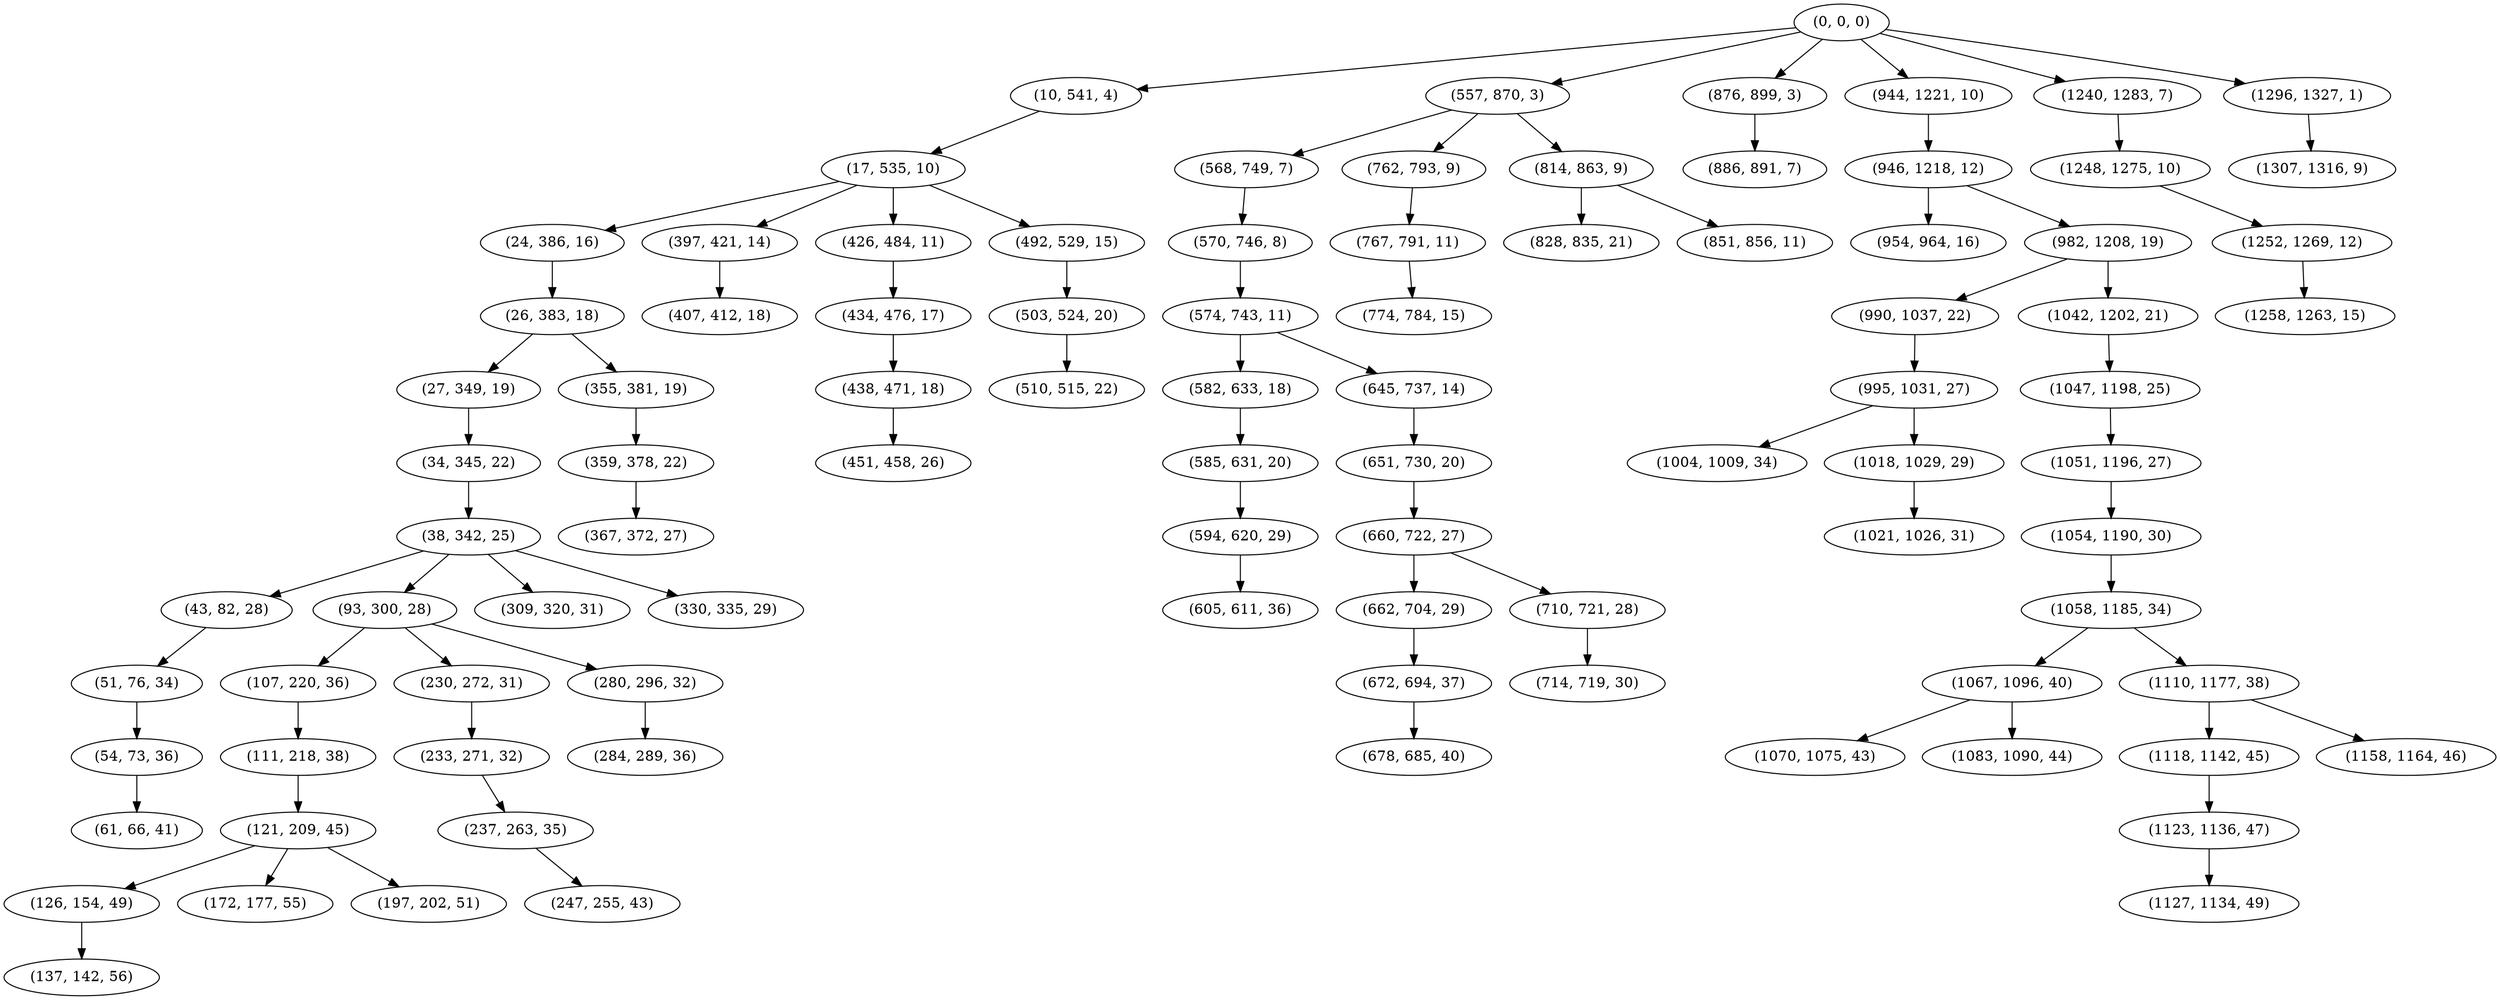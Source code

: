 digraph tree {
    "(0, 0, 0)";
    "(10, 541, 4)";
    "(17, 535, 10)";
    "(24, 386, 16)";
    "(26, 383, 18)";
    "(27, 349, 19)";
    "(34, 345, 22)";
    "(38, 342, 25)";
    "(43, 82, 28)";
    "(51, 76, 34)";
    "(54, 73, 36)";
    "(61, 66, 41)";
    "(93, 300, 28)";
    "(107, 220, 36)";
    "(111, 218, 38)";
    "(121, 209, 45)";
    "(126, 154, 49)";
    "(137, 142, 56)";
    "(172, 177, 55)";
    "(197, 202, 51)";
    "(230, 272, 31)";
    "(233, 271, 32)";
    "(237, 263, 35)";
    "(247, 255, 43)";
    "(280, 296, 32)";
    "(284, 289, 36)";
    "(309, 320, 31)";
    "(330, 335, 29)";
    "(355, 381, 19)";
    "(359, 378, 22)";
    "(367, 372, 27)";
    "(397, 421, 14)";
    "(407, 412, 18)";
    "(426, 484, 11)";
    "(434, 476, 17)";
    "(438, 471, 18)";
    "(451, 458, 26)";
    "(492, 529, 15)";
    "(503, 524, 20)";
    "(510, 515, 22)";
    "(557, 870, 3)";
    "(568, 749, 7)";
    "(570, 746, 8)";
    "(574, 743, 11)";
    "(582, 633, 18)";
    "(585, 631, 20)";
    "(594, 620, 29)";
    "(605, 611, 36)";
    "(645, 737, 14)";
    "(651, 730, 20)";
    "(660, 722, 27)";
    "(662, 704, 29)";
    "(672, 694, 37)";
    "(678, 685, 40)";
    "(710, 721, 28)";
    "(714, 719, 30)";
    "(762, 793, 9)";
    "(767, 791, 11)";
    "(774, 784, 15)";
    "(814, 863, 9)";
    "(828, 835, 21)";
    "(851, 856, 11)";
    "(876, 899, 3)";
    "(886, 891, 7)";
    "(944, 1221, 10)";
    "(946, 1218, 12)";
    "(954, 964, 16)";
    "(982, 1208, 19)";
    "(990, 1037, 22)";
    "(995, 1031, 27)";
    "(1004, 1009, 34)";
    "(1018, 1029, 29)";
    "(1021, 1026, 31)";
    "(1042, 1202, 21)";
    "(1047, 1198, 25)";
    "(1051, 1196, 27)";
    "(1054, 1190, 30)";
    "(1058, 1185, 34)";
    "(1067, 1096, 40)";
    "(1070, 1075, 43)";
    "(1083, 1090, 44)";
    "(1110, 1177, 38)";
    "(1118, 1142, 45)";
    "(1123, 1136, 47)";
    "(1127, 1134, 49)";
    "(1158, 1164, 46)";
    "(1240, 1283, 7)";
    "(1248, 1275, 10)";
    "(1252, 1269, 12)";
    "(1258, 1263, 15)";
    "(1296, 1327, 1)";
    "(1307, 1316, 9)";
    "(0, 0, 0)" -> "(10, 541, 4)";
    "(0, 0, 0)" -> "(557, 870, 3)";
    "(0, 0, 0)" -> "(876, 899, 3)";
    "(0, 0, 0)" -> "(944, 1221, 10)";
    "(0, 0, 0)" -> "(1240, 1283, 7)";
    "(0, 0, 0)" -> "(1296, 1327, 1)";
    "(10, 541, 4)" -> "(17, 535, 10)";
    "(17, 535, 10)" -> "(24, 386, 16)";
    "(17, 535, 10)" -> "(397, 421, 14)";
    "(17, 535, 10)" -> "(426, 484, 11)";
    "(17, 535, 10)" -> "(492, 529, 15)";
    "(24, 386, 16)" -> "(26, 383, 18)";
    "(26, 383, 18)" -> "(27, 349, 19)";
    "(26, 383, 18)" -> "(355, 381, 19)";
    "(27, 349, 19)" -> "(34, 345, 22)";
    "(34, 345, 22)" -> "(38, 342, 25)";
    "(38, 342, 25)" -> "(43, 82, 28)";
    "(38, 342, 25)" -> "(93, 300, 28)";
    "(38, 342, 25)" -> "(309, 320, 31)";
    "(38, 342, 25)" -> "(330, 335, 29)";
    "(43, 82, 28)" -> "(51, 76, 34)";
    "(51, 76, 34)" -> "(54, 73, 36)";
    "(54, 73, 36)" -> "(61, 66, 41)";
    "(93, 300, 28)" -> "(107, 220, 36)";
    "(93, 300, 28)" -> "(230, 272, 31)";
    "(93, 300, 28)" -> "(280, 296, 32)";
    "(107, 220, 36)" -> "(111, 218, 38)";
    "(111, 218, 38)" -> "(121, 209, 45)";
    "(121, 209, 45)" -> "(126, 154, 49)";
    "(121, 209, 45)" -> "(172, 177, 55)";
    "(121, 209, 45)" -> "(197, 202, 51)";
    "(126, 154, 49)" -> "(137, 142, 56)";
    "(230, 272, 31)" -> "(233, 271, 32)";
    "(233, 271, 32)" -> "(237, 263, 35)";
    "(237, 263, 35)" -> "(247, 255, 43)";
    "(280, 296, 32)" -> "(284, 289, 36)";
    "(355, 381, 19)" -> "(359, 378, 22)";
    "(359, 378, 22)" -> "(367, 372, 27)";
    "(397, 421, 14)" -> "(407, 412, 18)";
    "(426, 484, 11)" -> "(434, 476, 17)";
    "(434, 476, 17)" -> "(438, 471, 18)";
    "(438, 471, 18)" -> "(451, 458, 26)";
    "(492, 529, 15)" -> "(503, 524, 20)";
    "(503, 524, 20)" -> "(510, 515, 22)";
    "(557, 870, 3)" -> "(568, 749, 7)";
    "(557, 870, 3)" -> "(762, 793, 9)";
    "(557, 870, 3)" -> "(814, 863, 9)";
    "(568, 749, 7)" -> "(570, 746, 8)";
    "(570, 746, 8)" -> "(574, 743, 11)";
    "(574, 743, 11)" -> "(582, 633, 18)";
    "(574, 743, 11)" -> "(645, 737, 14)";
    "(582, 633, 18)" -> "(585, 631, 20)";
    "(585, 631, 20)" -> "(594, 620, 29)";
    "(594, 620, 29)" -> "(605, 611, 36)";
    "(645, 737, 14)" -> "(651, 730, 20)";
    "(651, 730, 20)" -> "(660, 722, 27)";
    "(660, 722, 27)" -> "(662, 704, 29)";
    "(660, 722, 27)" -> "(710, 721, 28)";
    "(662, 704, 29)" -> "(672, 694, 37)";
    "(672, 694, 37)" -> "(678, 685, 40)";
    "(710, 721, 28)" -> "(714, 719, 30)";
    "(762, 793, 9)" -> "(767, 791, 11)";
    "(767, 791, 11)" -> "(774, 784, 15)";
    "(814, 863, 9)" -> "(828, 835, 21)";
    "(814, 863, 9)" -> "(851, 856, 11)";
    "(876, 899, 3)" -> "(886, 891, 7)";
    "(944, 1221, 10)" -> "(946, 1218, 12)";
    "(946, 1218, 12)" -> "(954, 964, 16)";
    "(946, 1218, 12)" -> "(982, 1208, 19)";
    "(982, 1208, 19)" -> "(990, 1037, 22)";
    "(982, 1208, 19)" -> "(1042, 1202, 21)";
    "(990, 1037, 22)" -> "(995, 1031, 27)";
    "(995, 1031, 27)" -> "(1004, 1009, 34)";
    "(995, 1031, 27)" -> "(1018, 1029, 29)";
    "(1018, 1029, 29)" -> "(1021, 1026, 31)";
    "(1042, 1202, 21)" -> "(1047, 1198, 25)";
    "(1047, 1198, 25)" -> "(1051, 1196, 27)";
    "(1051, 1196, 27)" -> "(1054, 1190, 30)";
    "(1054, 1190, 30)" -> "(1058, 1185, 34)";
    "(1058, 1185, 34)" -> "(1067, 1096, 40)";
    "(1058, 1185, 34)" -> "(1110, 1177, 38)";
    "(1067, 1096, 40)" -> "(1070, 1075, 43)";
    "(1067, 1096, 40)" -> "(1083, 1090, 44)";
    "(1110, 1177, 38)" -> "(1118, 1142, 45)";
    "(1110, 1177, 38)" -> "(1158, 1164, 46)";
    "(1118, 1142, 45)" -> "(1123, 1136, 47)";
    "(1123, 1136, 47)" -> "(1127, 1134, 49)";
    "(1240, 1283, 7)" -> "(1248, 1275, 10)";
    "(1248, 1275, 10)" -> "(1252, 1269, 12)";
    "(1252, 1269, 12)" -> "(1258, 1263, 15)";
    "(1296, 1327, 1)" -> "(1307, 1316, 9)";
}
